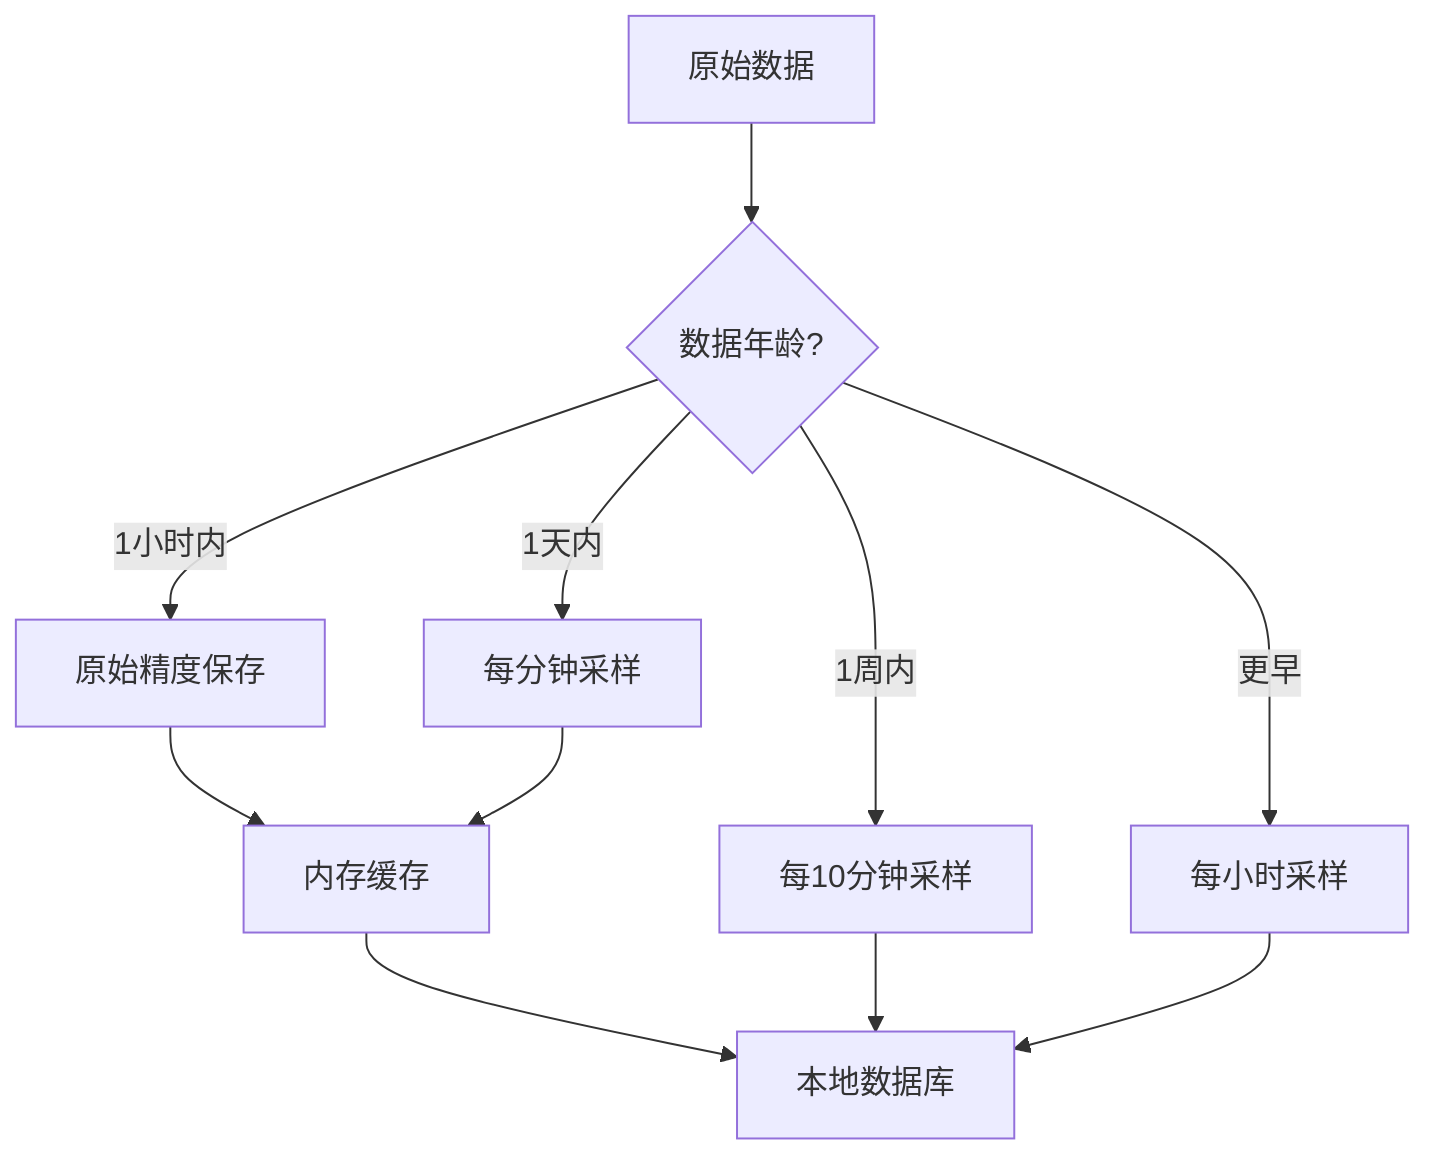 graph TD
    A[原始数据] --> B{数据年龄?}
    B -->|1小时内| C[原始精度保存]
    B -->|1天内| D[每分钟采样]
    B -->|1周内| E[每10分钟采样]
    B -->|更早| F[每小时采样]
  
    C --> G[内存缓存]
    D --> G
    G --> H[本地数据库]
    E --> H
    F --> H